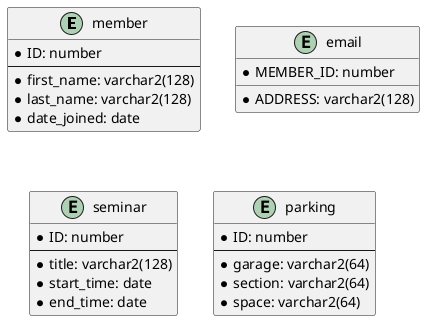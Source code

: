 @startuml
entity "member" as member {
 * ID: number
 --
 * first_name: varchar2(128)
 * last_name: varchar2(128)
 * date_joined: date
}

entity "email" as email {
 * MEMBER_ID: number
 * ADDRESS: varchar2(128)
}

entity "seminar" as seminar {
 * ID: number
 --
 * title: varchar2(128)
 * start_time: date
 * end_time: date
}

entity "parking" as parking {
 * ID: number
 --
 * garage: varchar2(64)
 * section: varchar2(64)
 * space: varchar2(64)
}

/'
 ' member }|-- email
 ' member }o-- seminar
 '/

@enduml
